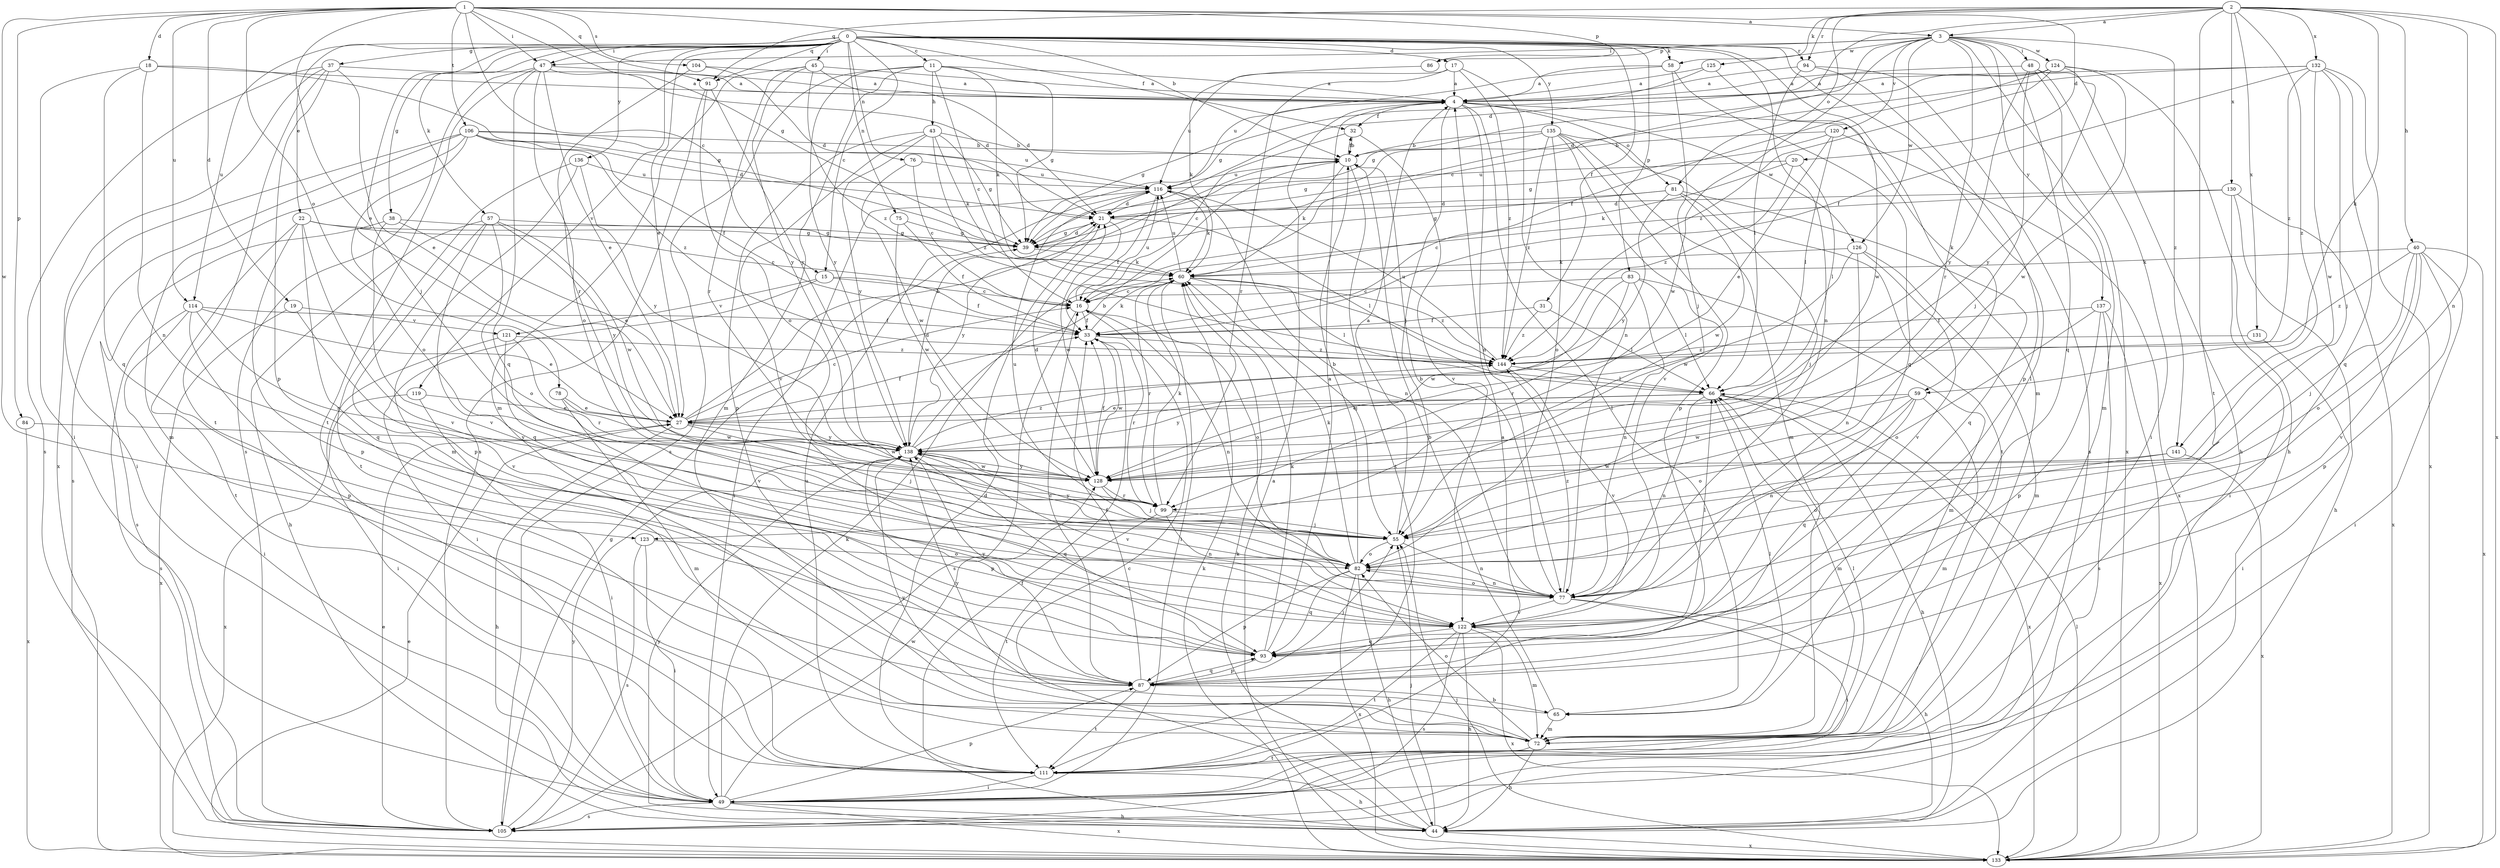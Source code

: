 strict digraph  {
0;
1;
2;
3;
4;
10;
11;
15;
16;
17;
18;
19;
20;
21;
22;
27;
31;
32;
33;
37;
38;
39;
40;
43;
44;
45;
47;
48;
49;
55;
57;
58;
59;
60;
65;
66;
72;
75;
76;
77;
78;
81;
82;
83;
84;
86;
87;
91;
93;
94;
99;
104;
105;
106;
111;
114;
116;
119;
120;
121;
122;
123;
124;
125;
126;
128;
130;
131;
132;
133;
135;
136;
137;
138;
141;
144;
0 -> 11  [label=c];
0 -> 15  [label=c];
0 -> 17  [label=d];
0 -> 22  [label=e];
0 -> 27  [label=e];
0 -> 31  [label=f];
0 -> 32  [label=f];
0 -> 37  [label=g];
0 -> 38  [label=g];
0 -> 45  [label=i];
0 -> 47  [label=i];
0 -> 55  [label=j];
0 -> 57  [label=k];
0 -> 58  [label=k];
0 -> 65  [label=l];
0 -> 72  [label=m];
0 -> 75  [label=n];
0 -> 76  [label=n];
0 -> 77  [label=n];
0 -> 83  [label=p];
0 -> 91  [label=q];
0 -> 94  [label=r];
0 -> 114  [label=u];
0 -> 119  [label=v];
0 -> 135  [label=y];
0 -> 136  [label=y];
1 -> 3  [label=a];
1 -> 10  [label=b];
1 -> 15  [label=c];
1 -> 18  [label=d];
1 -> 19  [label=d];
1 -> 20  [label=d];
1 -> 27  [label=e];
1 -> 39  [label=g];
1 -> 47  [label=i];
1 -> 78  [label=o];
1 -> 84  [label=p];
1 -> 86  [label=p];
1 -> 91  [label=q];
1 -> 104  [label=s];
1 -> 106  [label=t];
1 -> 114  [label=u];
1 -> 123  [label=w];
2 -> 3  [label=a];
2 -> 21  [label=d];
2 -> 40  [label=h];
2 -> 58  [label=k];
2 -> 59  [label=k];
2 -> 77  [label=n];
2 -> 81  [label=o];
2 -> 91  [label=q];
2 -> 94  [label=r];
2 -> 111  [label=t];
2 -> 130  [label=x];
2 -> 131  [label=x];
2 -> 132  [label=x];
2 -> 133  [label=x];
2 -> 141  [label=z];
3 -> 16  [label=c];
3 -> 47  [label=i];
3 -> 48  [label=i];
3 -> 86  [label=p];
3 -> 93  [label=q];
3 -> 99  [label=r];
3 -> 120  [label=v];
3 -> 123  [label=w];
3 -> 124  [label=w];
3 -> 125  [label=w];
3 -> 126  [label=w];
3 -> 133  [label=x];
3 -> 137  [label=y];
3 -> 141  [label=z];
4 -> 32  [label=f];
4 -> 39  [label=g];
4 -> 55  [label=j];
4 -> 59  [label=k];
4 -> 65  [label=l];
4 -> 77  [label=n];
4 -> 81  [label=o];
4 -> 126  [label=w];
10 -> 32  [label=f];
10 -> 60  [label=k];
10 -> 111  [label=t];
10 -> 116  [label=u];
11 -> 4  [label=a];
11 -> 16  [label=c];
11 -> 39  [label=g];
11 -> 43  [label=h];
11 -> 60  [label=k];
11 -> 72  [label=m];
11 -> 105  [label=s];
11 -> 138  [label=y];
15 -> 16  [label=c];
15 -> 33  [label=f];
15 -> 49  [label=i];
15 -> 121  [label=v];
16 -> 33  [label=f];
16 -> 77  [label=n];
16 -> 82  [label=o];
16 -> 105  [label=s];
16 -> 116  [label=u];
17 -> 4  [label=a];
17 -> 77  [label=n];
17 -> 99  [label=r];
17 -> 116  [label=u];
17 -> 144  [label=z];
18 -> 4  [label=a];
18 -> 39  [label=g];
18 -> 49  [label=i];
18 -> 77  [label=n];
18 -> 93  [label=q];
19 -> 121  [label=v];
19 -> 122  [label=v];
19 -> 133  [label=x];
20 -> 60  [label=k];
20 -> 66  [label=l];
20 -> 116  [label=u];
20 -> 144  [label=z];
21 -> 39  [label=g];
21 -> 66  [label=l];
21 -> 128  [label=w];
21 -> 138  [label=y];
22 -> 16  [label=c];
22 -> 39  [label=g];
22 -> 87  [label=p];
22 -> 93  [label=q];
22 -> 111  [label=t];
22 -> 122  [label=v];
27 -> 10  [label=b];
27 -> 16  [label=c];
27 -> 33  [label=f];
27 -> 44  [label=h];
27 -> 55  [label=j];
27 -> 128  [label=w];
27 -> 138  [label=y];
31 -> 33  [label=f];
31 -> 66  [label=l];
31 -> 144  [label=z];
32 -> 10  [label=b];
32 -> 16  [label=c];
32 -> 122  [label=v];
33 -> 60  [label=k];
33 -> 99  [label=r];
33 -> 128  [label=w];
33 -> 144  [label=z];
37 -> 4  [label=a];
37 -> 27  [label=e];
37 -> 87  [label=p];
37 -> 105  [label=s];
37 -> 111  [label=t];
37 -> 133  [label=x];
38 -> 27  [label=e];
38 -> 39  [label=g];
38 -> 105  [label=s];
38 -> 122  [label=v];
39 -> 21  [label=d];
39 -> 60  [label=k];
40 -> 49  [label=i];
40 -> 55  [label=j];
40 -> 60  [label=k];
40 -> 82  [label=o];
40 -> 87  [label=p];
40 -> 122  [label=v];
40 -> 133  [label=x];
40 -> 144  [label=z];
43 -> 10  [label=b];
43 -> 39  [label=g];
43 -> 60  [label=k];
43 -> 87  [label=p];
43 -> 122  [label=v];
43 -> 138  [label=y];
43 -> 144  [label=z];
44 -> 16  [label=c];
44 -> 33  [label=f];
44 -> 55  [label=j];
44 -> 60  [label=k];
44 -> 133  [label=x];
44 -> 138  [label=y];
45 -> 4  [label=a];
45 -> 21  [label=d];
45 -> 72  [label=m];
45 -> 99  [label=r];
45 -> 138  [label=y];
45 -> 144  [label=z];
47 -> 4  [label=a];
47 -> 21  [label=d];
47 -> 27  [label=e];
47 -> 82  [label=o];
47 -> 93  [label=q];
47 -> 105  [label=s];
47 -> 111  [label=t];
48 -> 4  [label=a];
48 -> 44  [label=h];
48 -> 49  [label=i];
48 -> 55  [label=j];
48 -> 72  [label=m];
48 -> 138  [label=y];
49 -> 44  [label=h];
49 -> 60  [label=k];
49 -> 87  [label=p];
49 -> 105  [label=s];
49 -> 128  [label=w];
49 -> 133  [label=x];
55 -> 4  [label=a];
55 -> 77  [label=n];
55 -> 82  [label=o];
55 -> 116  [label=u];
55 -> 138  [label=y];
57 -> 39  [label=g];
57 -> 44  [label=h];
57 -> 82  [label=o];
57 -> 87  [label=p];
57 -> 93  [label=q];
57 -> 128  [label=w];
57 -> 138  [label=y];
58 -> 4  [label=a];
58 -> 55  [label=j];
58 -> 93  [label=q];
58 -> 116  [label=u];
59 -> 27  [label=e];
59 -> 72  [label=m];
59 -> 77  [label=n];
59 -> 82  [label=o];
59 -> 93  [label=q];
59 -> 128  [label=w];
60 -> 16  [label=c];
60 -> 49  [label=i];
60 -> 55  [label=j];
60 -> 66  [label=l];
60 -> 99  [label=r];
60 -> 116  [label=u];
60 -> 144  [label=z];
65 -> 10  [label=b];
65 -> 66  [label=l];
65 -> 72  [label=m];
65 -> 138  [label=y];
66 -> 27  [label=e];
66 -> 44  [label=h];
66 -> 72  [label=m];
66 -> 77  [label=n];
66 -> 133  [label=x];
66 -> 138  [label=y];
72 -> 44  [label=h];
72 -> 66  [label=l];
72 -> 82  [label=o];
72 -> 111  [label=t];
72 -> 138  [label=y];
75 -> 33  [label=f];
75 -> 39  [label=g];
75 -> 128  [label=w];
76 -> 16  [label=c];
76 -> 116  [label=u];
76 -> 128  [label=w];
77 -> 10  [label=b];
77 -> 44  [label=h];
77 -> 49  [label=i];
77 -> 82  [label=o];
77 -> 122  [label=v];
77 -> 144  [label=z];
78 -> 27  [label=e];
78 -> 72  [label=m];
78 -> 128  [label=w];
81 -> 21  [label=d];
81 -> 39  [label=g];
81 -> 55  [label=j];
81 -> 93  [label=q];
81 -> 128  [label=w];
81 -> 138  [label=y];
82 -> 10  [label=b];
82 -> 44  [label=h];
82 -> 60  [label=k];
82 -> 77  [label=n];
82 -> 87  [label=p];
82 -> 93  [label=q];
82 -> 133  [label=x];
83 -> 16  [label=c];
83 -> 66  [label=l];
83 -> 72  [label=m];
83 -> 77  [label=n];
83 -> 99  [label=r];
83 -> 128  [label=w];
84 -> 133  [label=x];
84 -> 138  [label=y];
86 -> 60  [label=k];
87 -> 16  [label=c];
87 -> 33  [label=f];
87 -> 55  [label=j];
87 -> 93  [label=q];
87 -> 111  [label=t];
87 -> 65  [label=b];
91 -> 82  [label=o];
91 -> 105  [label=s];
91 -> 138  [label=y];
93 -> 4  [label=a];
93 -> 60  [label=k];
93 -> 87  [label=p];
93 -> 138  [label=y];
94 -> 4  [label=a];
94 -> 66  [label=l];
94 -> 87  [label=p];
94 -> 105  [label=s];
99 -> 55  [label=j];
99 -> 60  [label=k];
99 -> 77  [label=n];
99 -> 111  [label=t];
104 -> 4  [label=a];
104 -> 21  [label=d];
104 -> 99  [label=r];
105 -> 27  [label=e];
105 -> 39  [label=g];
105 -> 138  [label=y];
106 -> 10  [label=b];
106 -> 21  [label=d];
106 -> 33  [label=f];
106 -> 49  [label=i];
106 -> 72  [label=m];
106 -> 82  [label=o];
106 -> 105  [label=s];
106 -> 116  [label=u];
106 -> 144  [label=z];
111 -> 4  [label=a];
111 -> 21  [label=d];
111 -> 44  [label=h];
111 -> 49  [label=i];
111 -> 116  [label=u];
114 -> 27  [label=e];
114 -> 33  [label=f];
114 -> 49  [label=i];
114 -> 87  [label=p];
114 -> 99  [label=r];
114 -> 105  [label=s];
116 -> 21  [label=d];
116 -> 33  [label=f];
116 -> 49  [label=i];
116 -> 60  [label=k];
116 -> 77  [label=n];
119 -> 27  [label=e];
119 -> 49  [label=i];
119 -> 133  [label=x];
120 -> 10  [label=b];
120 -> 27  [label=e];
120 -> 39  [label=g];
120 -> 66  [label=l];
120 -> 133  [label=x];
121 -> 49  [label=i];
121 -> 99  [label=r];
121 -> 122  [label=v];
121 -> 144  [label=z];
122 -> 44  [label=h];
122 -> 66  [label=l];
122 -> 72  [label=m];
122 -> 93  [label=q];
122 -> 105  [label=s];
122 -> 111  [label=t];
122 -> 133  [label=x];
123 -> 49  [label=i];
123 -> 82  [label=o];
123 -> 105  [label=s];
124 -> 4  [label=a];
124 -> 33  [label=f];
124 -> 39  [label=g];
124 -> 44  [label=h];
124 -> 128  [label=w];
124 -> 138  [label=y];
124 -> 144  [label=z];
125 -> 4  [label=a];
125 -> 39  [label=g];
125 -> 128  [label=w];
126 -> 60  [label=k];
126 -> 72  [label=m];
126 -> 77  [label=n];
126 -> 122  [label=v];
126 -> 128  [label=w];
128 -> 21  [label=d];
128 -> 33  [label=f];
128 -> 55  [label=j];
128 -> 99  [label=r];
128 -> 138  [label=y];
130 -> 16  [label=c];
130 -> 21  [label=d];
130 -> 44  [label=h];
130 -> 49  [label=i];
130 -> 133  [label=x];
131 -> 49  [label=i];
131 -> 144  [label=z];
132 -> 4  [label=a];
132 -> 21  [label=d];
132 -> 33  [label=f];
132 -> 55  [label=j];
132 -> 93  [label=q];
132 -> 128  [label=w];
132 -> 133  [label=x];
132 -> 144  [label=z];
133 -> 4  [label=a];
133 -> 27  [label=e];
133 -> 55  [label=j];
133 -> 60  [label=k];
133 -> 66  [label=l];
135 -> 10  [label=b];
135 -> 39  [label=g];
135 -> 72  [label=m];
135 -> 82  [label=o];
135 -> 87  [label=p];
135 -> 111  [label=t];
135 -> 122  [label=v];
135 -> 144  [label=z];
136 -> 72  [label=m];
136 -> 111  [label=t];
136 -> 116  [label=u];
136 -> 138  [label=y];
137 -> 33  [label=f];
137 -> 82  [label=o];
137 -> 87  [label=p];
137 -> 105  [label=s];
137 -> 133  [label=x];
138 -> 10  [label=b];
138 -> 21  [label=d];
138 -> 87  [label=p];
138 -> 93  [label=q];
138 -> 122  [label=v];
138 -> 128  [label=w];
138 -> 144  [label=z];
141 -> 82  [label=o];
141 -> 128  [label=w];
141 -> 133  [label=x];
144 -> 66  [label=l];
144 -> 116  [label=u];
144 -> 122  [label=v];
}
